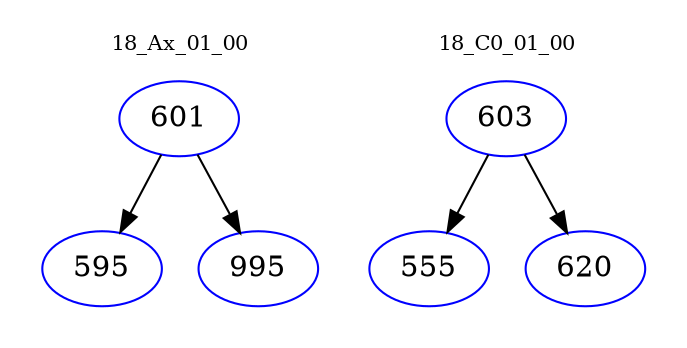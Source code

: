 digraph{
subgraph cluster_0 {
color = white
label = "18_Ax_01_00";
fontsize=10;
T0_601 [label="601", color="blue"]
T0_601 -> T0_595 [color="black"]
T0_595 [label="595", color="blue"]
T0_601 -> T0_995 [color="black"]
T0_995 [label="995", color="blue"]
}
subgraph cluster_1 {
color = white
label = "18_C0_01_00";
fontsize=10;
T1_603 [label="603", color="blue"]
T1_603 -> T1_555 [color="black"]
T1_555 [label="555", color="blue"]
T1_603 -> T1_620 [color="black"]
T1_620 [label="620", color="blue"]
}
}
